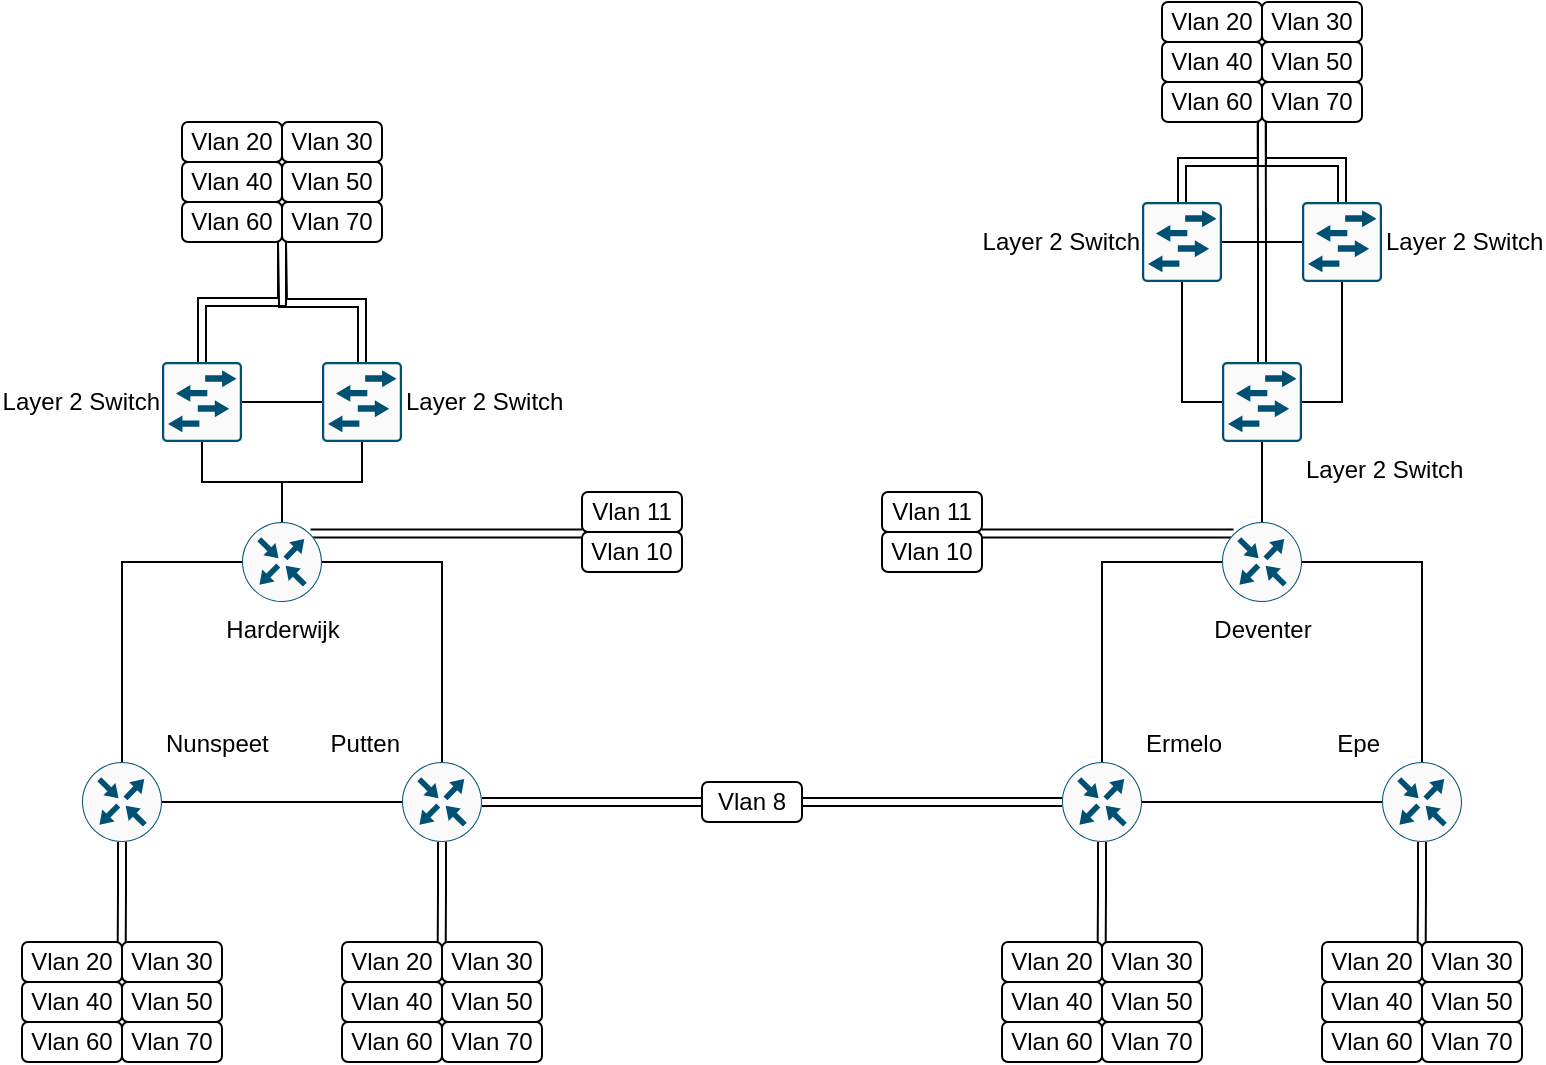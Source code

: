 <mxfile version="23.0.2" type="device">
  <diagram name="Page-1" id="uPmsQ2qAzV8aXDxh81bQ">
    <mxGraphModel dx="1195" dy="630" grid="1" gridSize="10" guides="1" tooltips="1" connect="1" arrows="1" fold="1" page="1" pageScale="1" pageWidth="850" pageHeight="1100" math="0" shadow="0">
      <root>
        <mxCell id="0" />
        <mxCell id="1" parent="0" />
        <mxCell id="7IJPkCUO-aOAU4e22pCj-16" style="edgeStyle=orthogonalEdgeStyle;rounded=0;orthogonalLoop=1;jettySize=auto;html=1;exitX=0.5;exitY=0;exitDx=0;exitDy=0;exitPerimeter=0;endArrow=none;endFill=0;entryX=0.5;entryY=1;entryDx=0;entryDy=0;entryPerimeter=0;" edge="1" parent="1" source="7IJPkCUO-aOAU4e22pCj-2" target="7IJPkCUO-aOAU4e22pCj-54">
          <mxGeometry relative="1" as="geometry">
            <mxPoint x="170" y="430" as="targetPoint" />
          </mxGeometry>
        </mxCell>
        <mxCell id="7IJPkCUO-aOAU4e22pCj-80" style="edgeStyle=orthogonalEdgeStyle;rounded=0;orthogonalLoop=1;jettySize=auto;html=1;exitX=0.856;exitY=0.145;exitDx=0;exitDy=0;exitPerimeter=0;shape=link;" edge="1" parent="1" source="7IJPkCUO-aOAU4e22pCj-2">
          <mxGeometry relative="1" as="geometry">
            <mxPoint x="320" y="485.714" as="targetPoint" />
          </mxGeometry>
        </mxCell>
        <mxCell id="7IJPkCUO-aOAU4e22pCj-2" value="Harderwijk" style="sketch=0;points=[[0.5,0,0],[1,0.5,0],[0.5,1,0],[0,0.5,0],[0.145,0.145,0],[0.856,0.145,0],[0.855,0.856,0],[0.145,0.855,0]];verticalLabelPosition=bottom;html=1;verticalAlign=top;aspect=fixed;align=center;pointerEvents=1;shape=mxgraph.cisco19.rect;prIcon=router;fillColor=#FAFAFA;strokeColor=#005073;" vertex="1" parent="1">
          <mxGeometry x="150" y="480" width="40" height="40" as="geometry" />
        </mxCell>
        <mxCell id="7IJPkCUO-aOAU4e22pCj-18" style="edgeStyle=orthogonalEdgeStyle;rounded=0;orthogonalLoop=1;jettySize=auto;html=1;exitX=0.5;exitY=1;exitDx=0;exitDy=0;exitPerimeter=0;endArrow=none;endFill=0;shape=link;" edge="1" parent="1" source="7IJPkCUO-aOAU4e22pCj-3">
          <mxGeometry relative="1" as="geometry">
            <mxPoint x="89.857" y="690" as="targetPoint" />
          </mxGeometry>
        </mxCell>
        <mxCell id="7IJPkCUO-aOAU4e22pCj-3" value="Nunspeet" style="sketch=0;points=[[0.5,0,0],[1,0.5,0],[0.5,1,0],[0,0.5,0],[0.145,0.145,0],[0.856,0.145,0],[0.855,0.856,0],[0.145,0.855,0]];verticalLabelPosition=top;html=1;verticalAlign=bottom;aspect=fixed;align=left;pointerEvents=1;shape=mxgraph.cisco19.rect;prIcon=router;fillColor=#FAFAFA;strokeColor=#005073;labelPosition=right;" vertex="1" parent="1">
          <mxGeometry x="70" y="600" width="40" height="40" as="geometry" />
        </mxCell>
        <mxCell id="7IJPkCUO-aOAU4e22pCj-17" style="edgeStyle=orthogonalEdgeStyle;rounded=0;orthogonalLoop=1;jettySize=auto;html=1;exitX=0.5;exitY=1;exitDx=0;exitDy=0;exitPerimeter=0;shape=link;" edge="1" parent="1" source="7IJPkCUO-aOAU4e22pCj-4">
          <mxGeometry relative="1" as="geometry">
            <mxPoint x="249.857" y="690" as="targetPoint" />
          </mxGeometry>
        </mxCell>
        <mxCell id="7IJPkCUO-aOAU4e22pCj-4" value="Putten" style="sketch=0;points=[[0.5,0,0],[1,0.5,0],[0.5,1,0],[0,0.5,0],[0.145,0.145,0],[0.856,0.145,0],[0.855,0.856,0],[0.145,0.855,0]];verticalLabelPosition=top;html=1;verticalAlign=bottom;aspect=fixed;align=right;pointerEvents=1;shape=mxgraph.cisco19.rect;prIcon=router;fillColor=#FAFAFA;strokeColor=#005073;labelPosition=left;" vertex="1" parent="1">
          <mxGeometry x="230" y="600" width="40" height="40" as="geometry" />
        </mxCell>
        <mxCell id="7IJPkCUO-aOAU4e22pCj-5" style="edgeStyle=orthogonalEdgeStyle;rounded=0;orthogonalLoop=1;jettySize=auto;html=1;exitX=0;exitY=0.5;exitDx=0;exitDy=0;exitPerimeter=0;entryX=0.5;entryY=0;entryDx=0;entryDy=0;entryPerimeter=0;endArrow=none;endFill=0;" edge="1" parent="1" source="7IJPkCUO-aOAU4e22pCj-2" target="7IJPkCUO-aOAU4e22pCj-3">
          <mxGeometry relative="1" as="geometry" />
        </mxCell>
        <mxCell id="7IJPkCUO-aOAU4e22pCj-6" style="edgeStyle=orthogonalEdgeStyle;rounded=0;orthogonalLoop=1;jettySize=auto;html=1;exitX=1;exitY=0.5;exitDx=0;exitDy=0;exitPerimeter=0;entryX=0.5;entryY=0;entryDx=0;entryDy=0;entryPerimeter=0;endArrow=none;endFill=0;" edge="1" parent="1" source="7IJPkCUO-aOAU4e22pCj-2" target="7IJPkCUO-aOAU4e22pCj-4">
          <mxGeometry relative="1" as="geometry" />
        </mxCell>
        <mxCell id="7IJPkCUO-aOAU4e22pCj-7" style="edgeStyle=orthogonalEdgeStyle;rounded=0;orthogonalLoop=1;jettySize=auto;html=1;exitX=1;exitY=0.5;exitDx=0;exitDy=0;exitPerimeter=0;entryX=0;entryY=0.5;entryDx=0;entryDy=0;entryPerimeter=0;endArrow=none;endFill=0;" edge="1" parent="1" source="7IJPkCUO-aOAU4e22pCj-3" target="7IJPkCUO-aOAU4e22pCj-4">
          <mxGeometry relative="1" as="geometry" />
        </mxCell>
        <mxCell id="7IJPkCUO-aOAU4e22pCj-21" style="edgeStyle=orthogonalEdgeStyle;rounded=0;orthogonalLoop=1;jettySize=auto;html=1;exitX=0.5;exitY=0;exitDx=0;exitDy=0;exitPerimeter=0;endArrow=none;endFill=0;entryX=0.5;entryY=1;entryDx=0;entryDy=0;entryPerimeter=0;" edge="1" parent="1" source="7IJPkCUO-aOAU4e22pCj-8" target="7IJPkCUO-aOAU4e22pCj-53">
          <mxGeometry relative="1" as="geometry">
            <mxPoint x="659.857" y="430" as="targetPoint" />
          </mxGeometry>
        </mxCell>
        <mxCell id="7IJPkCUO-aOAU4e22pCj-81" style="edgeStyle=orthogonalEdgeStyle;rounded=0;orthogonalLoop=1;jettySize=auto;html=1;exitX=0.145;exitY=0.145;exitDx=0;exitDy=0;exitPerimeter=0;shape=link;" edge="1" parent="1" source="7IJPkCUO-aOAU4e22pCj-8">
          <mxGeometry relative="1" as="geometry">
            <mxPoint x="520" y="485.714" as="targetPoint" />
          </mxGeometry>
        </mxCell>
        <mxCell id="7IJPkCUO-aOAU4e22pCj-8" value="Deventer" style="sketch=0;points=[[0.5,0,0],[1,0.5,0],[0.5,1,0],[0,0.5,0],[0.145,0.145,0],[0.856,0.145,0],[0.855,0.856,0],[0.145,0.855,0]];verticalLabelPosition=bottom;html=1;verticalAlign=top;aspect=fixed;align=center;pointerEvents=1;shape=mxgraph.cisco19.rect;prIcon=router;fillColor=#FAFAFA;strokeColor=#005073;" vertex="1" parent="1">
          <mxGeometry x="640" y="480" width="40" height="40" as="geometry" />
        </mxCell>
        <mxCell id="7IJPkCUO-aOAU4e22pCj-19" style="edgeStyle=orthogonalEdgeStyle;rounded=0;orthogonalLoop=1;jettySize=auto;html=1;exitX=0.5;exitY=1;exitDx=0;exitDy=0;exitPerimeter=0;shape=link;" edge="1" parent="1" source="7IJPkCUO-aOAU4e22pCj-9">
          <mxGeometry relative="1" as="geometry">
            <mxPoint x="579.857" y="690" as="targetPoint" />
          </mxGeometry>
        </mxCell>
        <mxCell id="7IJPkCUO-aOAU4e22pCj-9" value="Ermelo" style="sketch=0;points=[[0.5,0,0],[1,0.5,0],[0.5,1,0],[0,0.5,0],[0.145,0.145,0],[0.856,0.145,0],[0.855,0.856,0],[0.145,0.855,0]];verticalLabelPosition=top;html=1;verticalAlign=bottom;aspect=fixed;align=left;pointerEvents=1;shape=mxgraph.cisco19.rect;prIcon=router;fillColor=#FAFAFA;strokeColor=#005073;labelPosition=right;" vertex="1" parent="1">
          <mxGeometry x="560" y="600" width="40" height="40" as="geometry" />
        </mxCell>
        <mxCell id="7IJPkCUO-aOAU4e22pCj-20" style="edgeStyle=orthogonalEdgeStyle;rounded=0;orthogonalLoop=1;jettySize=auto;html=1;exitX=0.5;exitY=1;exitDx=0;exitDy=0;exitPerimeter=0;shape=link;" edge="1" parent="1" source="7IJPkCUO-aOAU4e22pCj-10">
          <mxGeometry relative="1" as="geometry">
            <mxPoint x="739.857" y="690" as="targetPoint" />
          </mxGeometry>
        </mxCell>
        <mxCell id="7IJPkCUO-aOAU4e22pCj-10" value="Epe" style="sketch=0;points=[[0.5,0,0],[1,0.5,0],[0.5,1,0],[0,0.5,0],[0.145,0.145,0],[0.856,0.145,0],[0.855,0.856,0],[0.145,0.855,0]];verticalLabelPosition=top;html=1;verticalAlign=bottom;aspect=fixed;align=right;pointerEvents=1;shape=mxgraph.cisco19.rect;prIcon=router;fillColor=#FAFAFA;strokeColor=#005073;labelPosition=left;" vertex="1" parent="1">
          <mxGeometry x="720" y="600" width="40" height="40" as="geometry" />
        </mxCell>
        <mxCell id="7IJPkCUO-aOAU4e22pCj-11" style="edgeStyle=orthogonalEdgeStyle;rounded=0;orthogonalLoop=1;jettySize=auto;html=1;exitX=0;exitY=0.5;exitDx=0;exitDy=0;exitPerimeter=0;entryX=0.5;entryY=0;entryDx=0;entryDy=0;entryPerimeter=0;endArrow=none;endFill=0;" edge="1" parent="1" source="7IJPkCUO-aOAU4e22pCj-8" target="7IJPkCUO-aOAU4e22pCj-9">
          <mxGeometry relative="1" as="geometry" />
        </mxCell>
        <mxCell id="7IJPkCUO-aOAU4e22pCj-12" style="edgeStyle=orthogonalEdgeStyle;rounded=0;orthogonalLoop=1;jettySize=auto;html=1;exitX=1;exitY=0.5;exitDx=0;exitDy=0;exitPerimeter=0;entryX=0.5;entryY=0;entryDx=0;entryDy=0;entryPerimeter=0;endArrow=none;endFill=0;" edge="1" parent="1" source="7IJPkCUO-aOAU4e22pCj-8" target="7IJPkCUO-aOAU4e22pCj-10">
          <mxGeometry relative="1" as="geometry" />
        </mxCell>
        <mxCell id="7IJPkCUO-aOAU4e22pCj-13" style="edgeStyle=orthogonalEdgeStyle;rounded=0;orthogonalLoop=1;jettySize=auto;html=1;exitX=1;exitY=0.5;exitDx=0;exitDy=0;exitPerimeter=0;entryX=0;entryY=0.5;entryDx=0;entryDy=0;entryPerimeter=0;endArrow=none;endFill=0;" edge="1" parent="1" source="7IJPkCUO-aOAU4e22pCj-9" target="7IJPkCUO-aOAU4e22pCj-10">
          <mxGeometry relative="1" as="geometry" />
        </mxCell>
        <mxCell id="7IJPkCUO-aOAU4e22pCj-14" style="edgeStyle=orthogonalEdgeStyle;rounded=0;orthogonalLoop=1;jettySize=auto;html=1;exitX=1;exitY=0.5;exitDx=0;exitDy=0;exitPerimeter=0;entryX=0;entryY=0.5;entryDx=0;entryDy=0;entryPerimeter=0;endArrow=none;endFill=0;shape=link;" edge="1" parent="1" source="7IJPkCUO-aOAU4e22pCj-88" target="7IJPkCUO-aOAU4e22pCj-9">
          <mxGeometry relative="1" as="geometry" />
        </mxCell>
        <mxCell id="7IJPkCUO-aOAU4e22pCj-29" value="Vlan 20" style="rounded=1;whiteSpace=wrap;html=1;" vertex="1" parent="1">
          <mxGeometry x="40" y="690" width="50" height="20" as="geometry" />
        </mxCell>
        <mxCell id="7IJPkCUO-aOAU4e22pCj-30" value="Vlan 30" style="rounded=1;whiteSpace=wrap;html=1;" vertex="1" parent="1">
          <mxGeometry x="90" y="690" width="50" height="20" as="geometry" />
        </mxCell>
        <mxCell id="7IJPkCUO-aOAU4e22pCj-31" value="Vlan 40" style="rounded=1;whiteSpace=wrap;html=1;" vertex="1" parent="1">
          <mxGeometry x="40" y="710" width="50" height="20" as="geometry" />
        </mxCell>
        <mxCell id="7IJPkCUO-aOAU4e22pCj-32" value="Vlan 50" style="rounded=1;whiteSpace=wrap;html=1;" vertex="1" parent="1">
          <mxGeometry x="90" y="710" width="50" height="20" as="geometry" />
        </mxCell>
        <mxCell id="7IJPkCUO-aOAU4e22pCj-33" value="Vlan 60" style="rounded=1;whiteSpace=wrap;html=1;" vertex="1" parent="1">
          <mxGeometry x="40" y="730" width="50" height="20" as="geometry" />
        </mxCell>
        <mxCell id="7IJPkCUO-aOAU4e22pCj-34" value="Vlan 70" style="rounded=1;whiteSpace=wrap;html=1;" vertex="1" parent="1">
          <mxGeometry x="90" y="730" width="50" height="20" as="geometry" />
        </mxCell>
        <mxCell id="7IJPkCUO-aOAU4e22pCj-35" value="Vlan 20" style="rounded=1;whiteSpace=wrap;html=1;" vertex="1" parent="1">
          <mxGeometry x="200" y="690" width="50" height="20" as="geometry" />
        </mxCell>
        <mxCell id="7IJPkCUO-aOAU4e22pCj-36" value="Vlan 30" style="rounded=1;whiteSpace=wrap;html=1;" vertex="1" parent="1">
          <mxGeometry x="250" y="690" width="50" height="20" as="geometry" />
        </mxCell>
        <mxCell id="7IJPkCUO-aOAU4e22pCj-37" value="Vlan 40" style="rounded=1;whiteSpace=wrap;html=1;" vertex="1" parent="1">
          <mxGeometry x="200" y="710" width="50" height="20" as="geometry" />
        </mxCell>
        <mxCell id="7IJPkCUO-aOAU4e22pCj-38" value="Vlan 50" style="rounded=1;whiteSpace=wrap;html=1;" vertex="1" parent="1">
          <mxGeometry x="250" y="710" width="50" height="20" as="geometry" />
        </mxCell>
        <mxCell id="7IJPkCUO-aOAU4e22pCj-39" value="Vlan 60" style="rounded=1;whiteSpace=wrap;html=1;" vertex="1" parent="1">
          <mxGeometry x="200" y="730" width="50" height="20" as="geometry" />
        </mxCell>
        <mxCell id="7IJPkCUO-aOAU4e22pCj-40" value="Vlan 70" style="rounded=1;whiteSpace=wrap;html=1;" vertex="1" parent="1">
          <mxGeometry x="250" y="730" width="50" height="20" as="geometry" />
        </mxCell>
        <mxCell id="7IJPkCUO-aOAU4e22pCj-41" value="Vlan 20" style="rounded=1;whiteSpace=wrap;html=1;" vertex="1" parent="1">
          <mxGeometry x="530" y="690" width="50" height="20" as="geometry" />
        </mxCell>
        <mxCell id="7IJPkCUO-aOAU4e22pCj-42" value="Vlan 30" style="rounded=1;whiteSpace=wrap;html=1;" vertex="1" parent="1">
          <mxGeometry x="580" y="690" width="50" height="20" as="geometry" />
        </mxCell>
        <mxCell id="7IJPkCUO-aOAU4e22pCj-43" value="Vlan 40" style="rounded=1;whiteSpace=wrap;html=1;" vertex="1" parent="1">
          <mxGeometry x="530" y="710" width="50" height="20" as="geometry" />
        </mxCell>
        <mxCell id="7IJPkCUO-aOAU4e22pCj-44" value="Vlan 50" style="rounded=1;whiteSpace=wrap;html=1;" vertex="1" parent="1">
          <mxGeometry x="580" y="710" width="50" height="20" as="geometry" />
        </mxCell>
        <mxCell id="7IJPkCUO-aOAU4e22pCj-45" value="Vlan 60" style="rounded=1;whiteSpace=wrap;html=1;" vertex="1" parent="1">
          <mxGeometry x="530" y="730" width="50" height="20" as="geometry" />
        </mxCell>
        <mxCell id="7IJPkCUO-aOAU4e22pCj-46" value="Vlan 70" style="rounded=1;whiteSpace=wrap;html=1;" vertex="1" parent="1">
          <mxGeometry x="580" y="730" width="50" height="20" as="geometry" />
        </mxCell>
        <mxCell id="7IJPkCUO-aOAU4e22pCj-47" value="Vlan 20" style="rounded=1;whiteSpace=wrap;html=1;" vertex="1" parent="1">
          <mxGeometry x="690" y="690" width="50" height="20" as="geometry" />
        </mxCell>
        <mxCell id="7IJPkCUO-aOAU4e22pCj-48" value="Vlan 30" style="rounded=1;whiteSpace=wrap;html=1;" vertex="1" parent="1">
          <mxGeometry x="740" y="690" width="50" height="20" as="geometry" />
        </mxCell>
        <mxCell id="7IJPkCUO-aOAU4e22pCj-49" value="Vlan 40" style="rounded=1;whiteSpace=wrap;html=1;" vertex="1" parent="1">
          <mxGeometry x="690" y="710" width="50" height="20" as="geometry" />
        </mxCell>
        <mxCell id="7IJPkCUO-aOAU4e22pCj-50" value="Vlan 50" style="rounded=1;whiteSpace=wrap;html=1;" vertex="1" parent="1">
          <mxGeometry x="740" y="710" width="50" height="20" as="geometry" />
        </mxCell>
        <mxCell id="7IJPkCUO-aOAU4e22pCj-51" value="Vlan 60" style="rounded=1;whiteSpace=wrap;html=1;" vertex="1" parent="1">
          <mxGeometry x="690" y="730" width="50" height="20" as="geometry" />
        </mxCell>
        <mxCell id="7IJPkCUO-aOAU4e22pCj-52" value="Vlan 70" style="rounded=1;whiteSpace=wrap;html=1;" vertex="1" parent="1">
          <mxGeometry x="740" y="730" width="50" height="20" as="geometry" />
        </mxCell>
        <mxCell id="7IJPkCUO-aOAU4e22pCj-71" style="edgeStyle=orthogonalEdgeStyle;rounded=0;orthogonalLoop=1;jettySize=auto;html=1;exitX=0.5;exitY=0;exitDx=0;exitDy=0;exitPerimeter=0;shape=link;" edge="1" parent="1" source="7IJPkCUO-aOAU4e22pCj-53">
          <mxGeometry relative="1" as="geometry">
            <mxPoint x="659.857" y="280" as="targetPoint" />
          </mxGeometry>
        </mxCell>
        <mxCell id="7IJPkCUO-aOAU4e22pCj-53" value="Layer 2 Switch" style="sketch=0;points=[[0.015,0.015,0],[0.985,0.015,0],[0.985,0.985,0],[0.015,0.985,0],[0.25,0,0],[0.5,0,0],[0.75,0,0],[1,0.25,0],[1,0.5,0],[1,0.75,0],[0.75,1,0],[0.5,1,0],[0.25,1,0],[0,0.75,0],[0,0.5,0],[0,0.25,0]];verticalLabelPosition=bottom;html=1;verticalAlign=top;aspect=fixed;align=left;pointerEvents=1;shape=mxgraph.cisco19.rect;prIcon=l2_switch;fillColor=#FAFAFA;strokeColor=#005073;labelPosition=right;" vertex="1" parent="1">
          <mxGeometry x="640" y="400" width="40" height="40" as="geometry" />
        </mxCell>
        <mxCell id="7IJPkCUO-aOAU4e22pCj-70" style="edgeStyle=orthogonalEdgeStyle;rounded=0;orthogonalLoop=1;jettySize=auto;html=1;exitX=0.5;exitY=0;exitDx=0;exitDy=0;exitPerimeter=0;shape=link;" edge="1" parent="1" source="7IJPkCUO-aOAU4e22pCj-54">
          <mxGeometry relative="1" as="geometry">
            <mxPoint x="170" y="340" as="targetPoint" />
          </mxGeometry>
        </mxCell>
        <mxCell id="7IJPkCUO-aOAU4e22pCj-54" value="Layer 2 Switch" style="sketch=0;points=[[0.015,0.015,0],[0.985,0.015,0],[0.985,0.985,0],[0.015,0.985,0],[0.25,0,0],[0.5,0,0],[0.75,0,0],[1,0.25,0],[1,0.5,0],[1,0.75,0],[0.75,1,0],[0.5,1,0],[0.25,1,0],[0,0.75,0],[0,0.5,0],[0,0.25,0]];verticalLabelPosition=middle;html=1;verticalAlign=middle;aspect=fixed;align=left;pointerEvents=1;shape=mxgraph.cisco19.rect;prIcon=l2_switch;fillColor=#FAFAFA;strokeColor=#005073;labelPosition=right;" vertex="1" parent="1">
          <mxGeometry x="190" y="400" width="40" height="40" as="geometry" />
        </mxCell>
        <mxCell id="7IJPkCUO-aOAU4e22pCj-69" style="edgeStyle=orthogonalEdgeStyle;rounded=0;orthogonalLoop=1;jettySize=auto;html=1;exitX=0.5;exitY=0;exitDx=0;exitDy=0;exitPerimeter=0;entryX=0;entryY=1;entryDx=0;entryDy=0;shape=link;" edge="1" parent="1" source="7IJPkCUO-aOAU4e22pCj-55" target="7IJPkCUO-aOAU4e22pCj-68">
          <mxGeometry relative="1" as="geometry" />
        </mxCell>
        <mxCell id="7IJPkCUO-aOAU4e22pCj-55" value="Layer 2 Switch" style="sketch=0;points=[[0.015,0.015,0],[0.985,0.015,0],[0.985,0.985,0],[0.015,0.985,0],[0.25,0,0],[0.5,0,0],[0.75,0,0],[1,0.25,0],[1,0.5,0],[1,0.75,0],[0.75,1,0],[0.5,1,0],[0.25,1,0],[0,0.75,0],[0,0.5,0],[0,0.25,0]];verticalLabelPosition=middle;html=1;verticalAlign=middle;aspect=fixed;align=right;pointerEvents=1;shape=mxgraph.cisco19.rect;prIcon=l2_switch;fillColor=#FAFAFA;strokeColor=#005073;labelPosition=left;" vertex="1" parent="1">
          <mxGeometry x="110" y="400" width="40" height="40" as="geometry" />
        </mxCell>
        <mxCell id="7IJPkCUO-aOAU4e22pCj-56" style="edgeStyle=orthogonalEdgeStyle;rounded=0;orthogonalLoop=1;jettySize=auto;html=1;entryX=0.5;entryY=0;entryDx=0;entryDy=0;entryPerimeter=0;endArrow=none;endFill=0;" edge="1" parent="1" source="7IJPkCUO-aOAU4e22pCj-55" target="7IJPkCUO-aOAU4e22pCj-2">
          <mxGeometry relative="1" as="geometry" />
        </mxCell>
        <mxCell id="7IJPkCUO-aOAU4e22pCj-57" style="edgeStyle=orthogonalEdgeStyle;rounded=0;orthogonalLoop=1;jettySize=auto;html=1;exitX=0;exitY=0.5;exitDx=0;exitDy=0;exitPerimeter=0;entryX=1;entryY=0.5;entryDx=0;entryDy=0;entryPerimeter=0;endArrow=none;endFill=0;" edge="1" parent="1" source="7IJPkCUO-aOAU4e22pCj-54" target="7IJPkCUO-aOAU4e22pCj-55">
          <mxGeometry relative="1" as="geometry" />
        </mxCell>
        <mxCell id="7IJPkCUO-aOAU4e22pCj-79" style="edgeStyle=orthogonalEdgeStyle;rounded=0;orthogonalLoop=1;jettySize=auto;html=1;exitX=0.5;exitY=0;exitDx=0;exitDy=0;exitPerimeter=0;entryX=0;entryY=1;entryDx=0;entryDy=0;shape=link;" edge="1" parent="1" source="7IJPkCUO-aOAU4e22pCj-58" target="7IJPkCUO-aOAU4e22pCj-77">
          <mxGeometry relative="1" as="geometry" />
        </mxCell>
        <mxCell id="7IJPkCUO-aOAU4e22pCj-58" value="Layer 2 Switch" style="sketch=0;points=[[0.015,0.015,0],[0.985,0.015,0],[0.985,0.985,0],[0.015,0.985,0],[0.25,0,0],[0.5,0,0],[0.75,0,0],[1,0.25,0],[1,0.5,0],[1,0.75,0],[0.75,1,0],[0.5,1,0],[0.25,1,0],[0,0.75,0],[0,0.5,0],[0,0.25,0]];verticalLabelPosition=middle;html=1;verticalAlign=middle;aspect=fixed;align=left;pointerEvents=1;shape=mxgraph.cisco19.rect;prIcon=l2_switch;fillColor=#FAFAFA;strokeColor=#005073;labelPosition=right;" vertex="1" parent="1">
          <mxGeometry x="680" y="320" width="40" height="40" as="geometry" />
        </mxCell>
        <mxCell id="7IJPkCUO-aOAU4e22pCj-78" style="edgeStyle=orthogonalEdgeStyle;rounded=0;orthogonalLoop=1;jettySize=auto;html=1;exitX=0.5;exitY=0;exitDx=0;exitDy=0;exitPerimeter=0;entryX=0;entryY=1;entryDx=0;entryDy=0;shape=link;" edge="1" parent="1" source="7IJPkCUO-aOAU4e22pCj-59" target="7IJPkCUO-aOAU4e22pCj-77">
          <mxGeometry relative="1" as="geometry" />
        </mxCell>
        <mxCell id="7IJPkCUO-aOAU4e22pCj-59" value="Layer 2 Switch" style="sketch=0;points=[[0.015,0.015,0],[0.985,0.015,0],[0.985,0.985,0],[0.015,0.985,0],[0.25,0,0],[0.5,0,0],[0.75,0,0],[1,0.25,0],[1,0.5,0],[1,0.75,0],[0.75,1,0],[0.5,1,0],[0.25,1,0],[0,0.75,0],[0,0.5,0],[0,0.25,0]];verticalLabelPosition=middle;html=1;verticalAlign=middle;aspect=fixed;align=right;pointerEvents=1;shape=mxgraph.cisco19.rect;prIcon=l2_switch;fillColor=#FAFAFA;strokeColor=#005073;labelPosition=left;" vertex="1" parent="1">
          <mxGeometry x="600" y="320" width="40" height="40" as="geometry" />
        </mxCell>
        <mxCell id="7IJPkCUO-aOAU4e22pCj-60" style="edgeStyle=orthogonalEdgeStyle;rounded=0;orthogonalLoop=1;jettySize=auto;html=1;exitX=0;exitY=0.5;exitDx=0;exitDy=0;exitPerimeter=0;entryX=1;entryY=0.5;entryDx=0;entryDy=0;entryPerimeter=0;endArrow=none;endFill=0;" edge="1" parent="1" source="7IJPkCUO-aOAU4e22pCj-58" target="7IJPkCUO-aOAU4e22pCj-59">
          <mxGeometry relative="1" as="geometry" />
        </mxCell>
        <mxCell id="7IJPkCUO-aOAU4e22pCj-61" style="edgeStyle=orthogonalEdgeStyle;rounded=0;orthogonalLoop=1;jettySize=auto;html=1;exitX=0;exitY=0.5;exitDx=0;exitDy=0;exitPerimeter=0;entryX=0.5;entryY=1;entryDx=0;entryDy=0;entryPerimeter=0;endArrow=none;endFill=0;" edge="1" parent="1" source="7IJPkCUO-aOAU4e22pCj-53" target="7IJPkCUO-aOAU4e22pCj-59">
          <mxGeometry relative="1" as="geometry" />
        </mxCell>
        <mxCell id="7IJPkCUO-aOAU4e22pCj-62" style="edgeStyle=orthogonalEdgeStyle;rounded=0;orthogonalLoop=1;jettySize=auto;html=1;exitX=1;exitY=0.5;exitDx=0;exitDy=0;exitPerimeter=0;entryX=0.5;entryY=1;entryDx=0;entryDy=0;entryPerimeter=0;endArrow=none;endFill=0;" edge="1" parent="1" source="7IJPkCUO-aOAU4e22pCj-53" target="7IJPkCUO-aOAU4e22pCj-58">
          <mxGeometry relative="1" as="geometry" />
        </mxCell>
        <mxCell id="7IJPkCUO-aOAU4e22pCj-63" value="Vlan 20" style="rounded=1;whiteSpace=wrap;html=1;" vertex="1" parent="1">
          <mxGeometry x="120" y="280" width="50" height="20" as="geometry" />
        </mxCell>
        <mxCell id="7IJPkCUO-aOAU4e22pCj-64" value="Vlan 30" style="rounded=1;whiteSpace=wrap;html=1;" vertex="1" parent="1">
          <mxGeometry x="170" y="280" width="50" height="20" as="geometry" />
        </mxCell>
        <mxCell id="7IJPkCUO-aOAU4e22pCj-65" value="Vlan 40" style="rounded=1;whiteSpace=wrap;html=1;" vertex="1" parent="1">
          <mxGeometry x="120" y="300" width="50" height="20" as="geometry" />
        </mxCell>
        <mxCell id="7IJPkCUO-aOAU4e22pCj-66" value="Vlan 50" style="rounded=1;whiteSpace=wrap;html=1;" vertex="1" parent="1">
          <mxGeometry x="170" y="300" width="50" height="20" as="geometry" />
        </mxCell>
        <mxCell id="7IJPkCUO-aOAU4e22pCj-67" value="Vlan 60" style="rounded=1;whiteSpace=wrap;html=1;" vertex="1" parent="1">
          <mxGeometry x="120" y="320" width="50" height="20" as="geometry" />
        </mxCell>
        <mxCell id="7IJPkCUO-aOAU4e22pCj-68" value="Vlan 70" style="rounded=1;whiteSpace=wrap;html=1;" vertex="1" parent="1">
          <mxGeometry x="170" y="320" width="50" height="20" as="geometry" />
        </mxCell>
        <mxCell id="7IJPkCUO-aOAU4e22pCj-72" value="Vlan 20" style="rounded=1;whiteSpace=wrap;html=1;" vertex="1" parent="1">
          <mxGeometry x="610" y="220" width="50" height="20" as="geometry" />
        </mxCell>
        <mxCell id="7IJPkCUO-aOAU4e22pCj-73" value="Vlan 30" style="rounded=1;whiteSpace=wrap;html=1;" vertex="1" parent="1">
          <mxGeometry x="660" y="220" width="50" height="20" as="geometry" />
        </mxCell>
        <mxCell id="7IJPkCUO-aOAU4e22pCj-74" value="Vlan 40" style="rounded=1;whiteSpace=wrap;html=1;" vertex="1" parent="1">
          <mxGeometry x="610" y="240" width="50" height="20" as="geometry" />
        </mxCell>
        <mxCell id="7IJPkCUO-aOAU4e22pCj-75" value="Vlan 50" style="rounded=1;whiteSpace=wrap;html=1;" vertex="1" parent="1">
          <mxGeometry x="660" y="240" width="50" height="20" as="geometry" />
        </mxCell>
        <mxCell id="7IJPkCUO-aOAU4e22pCj-76" value="Vlan 60" style="rounded=1;whiteSpace=wrap;html=1;" vertex="1" parent="1">
          <mxGeometry x="610" y="260" width="50" height="20" as="geometry" />
        </mxCell>
        <mxCell id="7IJPkCUO-aOAU4e22pCj-77" value="Vlan 70" style="rounded=1;whiteSpace=wrap;html=1;" vertex="1" parent="1">
          <mxGeometry x="660" y="260" width="50" height="20" as="geometry" />
        </mxCell>
        <mxCell id="7IJPkCUO-aOAU4e22pCj-83" value="Vlan 10" style="rounded=1;whiteSpace=wrap;html=1;" vertex="1" parent="1">
          <mxGeometry x="320" y="485" width="50" height="20" as="geometry" />
        </mxCell>
        <mxCell id="7IJPkCUO-aOAU4e22pCj-84" value="Vlan 11" style="rounded=1;whiteSpace=wrap;html=1;" vertex="1" parent="1">
          <mxGeometry x="320" y="465" width="50" height="20" as="geometry" />
        </mxCell>
        <mxCell id="7IJPkCUO-aOAU4e22pCj-85" value="Vlan 10" style="rounded=1;whiteSpace=wrap;html=1;" vertex="1" parent="1">
          <mxGeometry x="470" y="485" width="50" height="20" as="geometry" />
        </mxCell>
        <mxCell id="7IJPkCUO-aOAU4e22pCj-86" value="Vlan 11" style="rounded=1;whiteSpace=wrap;html=1;" vertex="1" parent="1">
          <mxGeometry x="470" y="465" width="50" height="20" as="geometry" />
        </mxCell>
        <mxCell id="7IJPkCUO-aOAU4e22pCj-89" value="" style="edgeStyle=orthogonalEdgeStyle;rounded=0;orthogonalLoop=1;jettySize=auto;html=1;exitX=1;exitY=0.5;exitDx=0;exitDy=0;exitPerimeter=0;entryX=0;entryY=0.5;entryDx=0;entryDy=0;entryPerimeter=0;endArrow=none;endFill=0;shape=link;" edge="1" parent="1" source="7IJPkCUO-aOAU4e22pCj-4" target="7IJPkCUO-aOAU4e22pCj-88">
          <mxGeometry relative="1" as="geometry">
            <mxPoint x="270" y="620" as="sourcePoint" />
            <mxPoint x="560" y="620" as="targetPoint" />
          </mxGeometry>
        </mxCell>
        <mxCell id="7IJPkCUO-aOAU4e22pCj-88" value="Vlan 8" style="rounded=1;whiteSpace=wrap;html=1;" vertex="1" parent="1">
          <mxGeometry x="380" y="610" width="50" height="20" as="geometry" />
        </mxCell>
      </root>
    </mxGraphModel>
  </diagram>
</mxfile>
